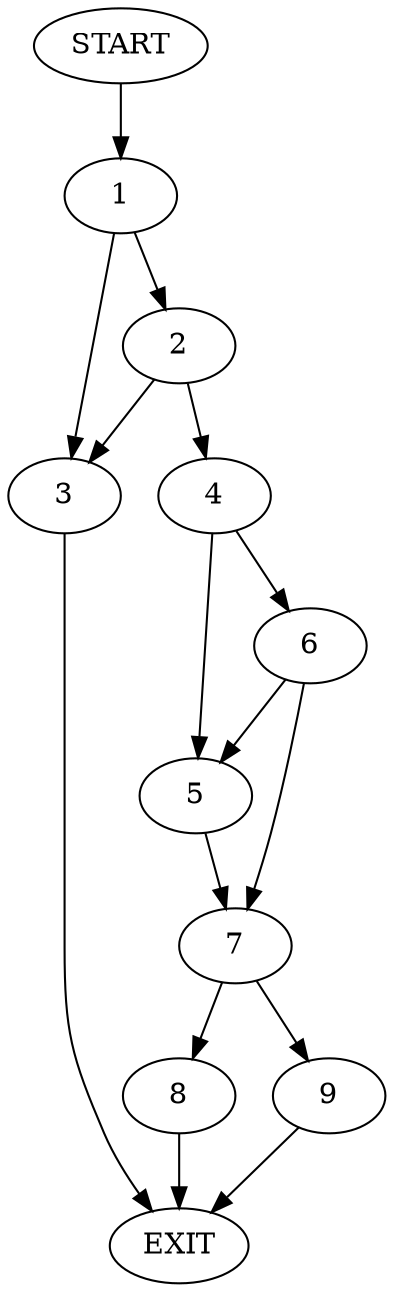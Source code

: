 digraph {
0 [label="START"]
10 [label="EXIT"]
0 -> 1
1 -> 2
1 -> 3
2 -> 3
2 -> 4
3 -> 10
4 -> 5
4 -> 6
6 -> 5
6 -> 7
5 -> 7
7 -> 8
7 -> 9
8 -> 10
9 -> 10
}
